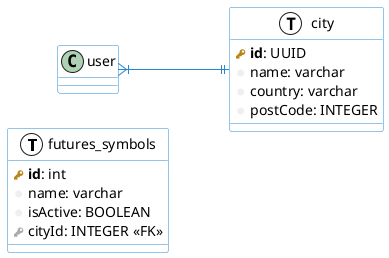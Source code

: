 @startuml
!define primary_key(x) <b><color:#b8861b><&key></color> x</b>
!define foreign_key(x) <color:#aaaaaa><&key></color> x
!define column(x) <color:#efefef><&media-record></color> x
!define table(x) entity x << (T, white) >>

left to right direction
skinparam roundcorner 5
skinparam linetype ortho
skinparam shadowing false
skinparam handwritten false
skinparam class {
    BackgroundColor white
    ArrowColor #2688d4
    BorderColor #2688d4
}


table( futures_symbols ) {
  primary_key( id ): int
  column( name): varchar
  column( isActive ): BOOLEAN
  foreign_key( cityId ): INTEGER <<FK>>
}
table( city ) {
  primary_key( id ): UUID
  column( name ): varchar
  column( country ): varchar
  column( postCode ): INTEGER
}
user }|--|| city
@enduml

' futures_symbols #active